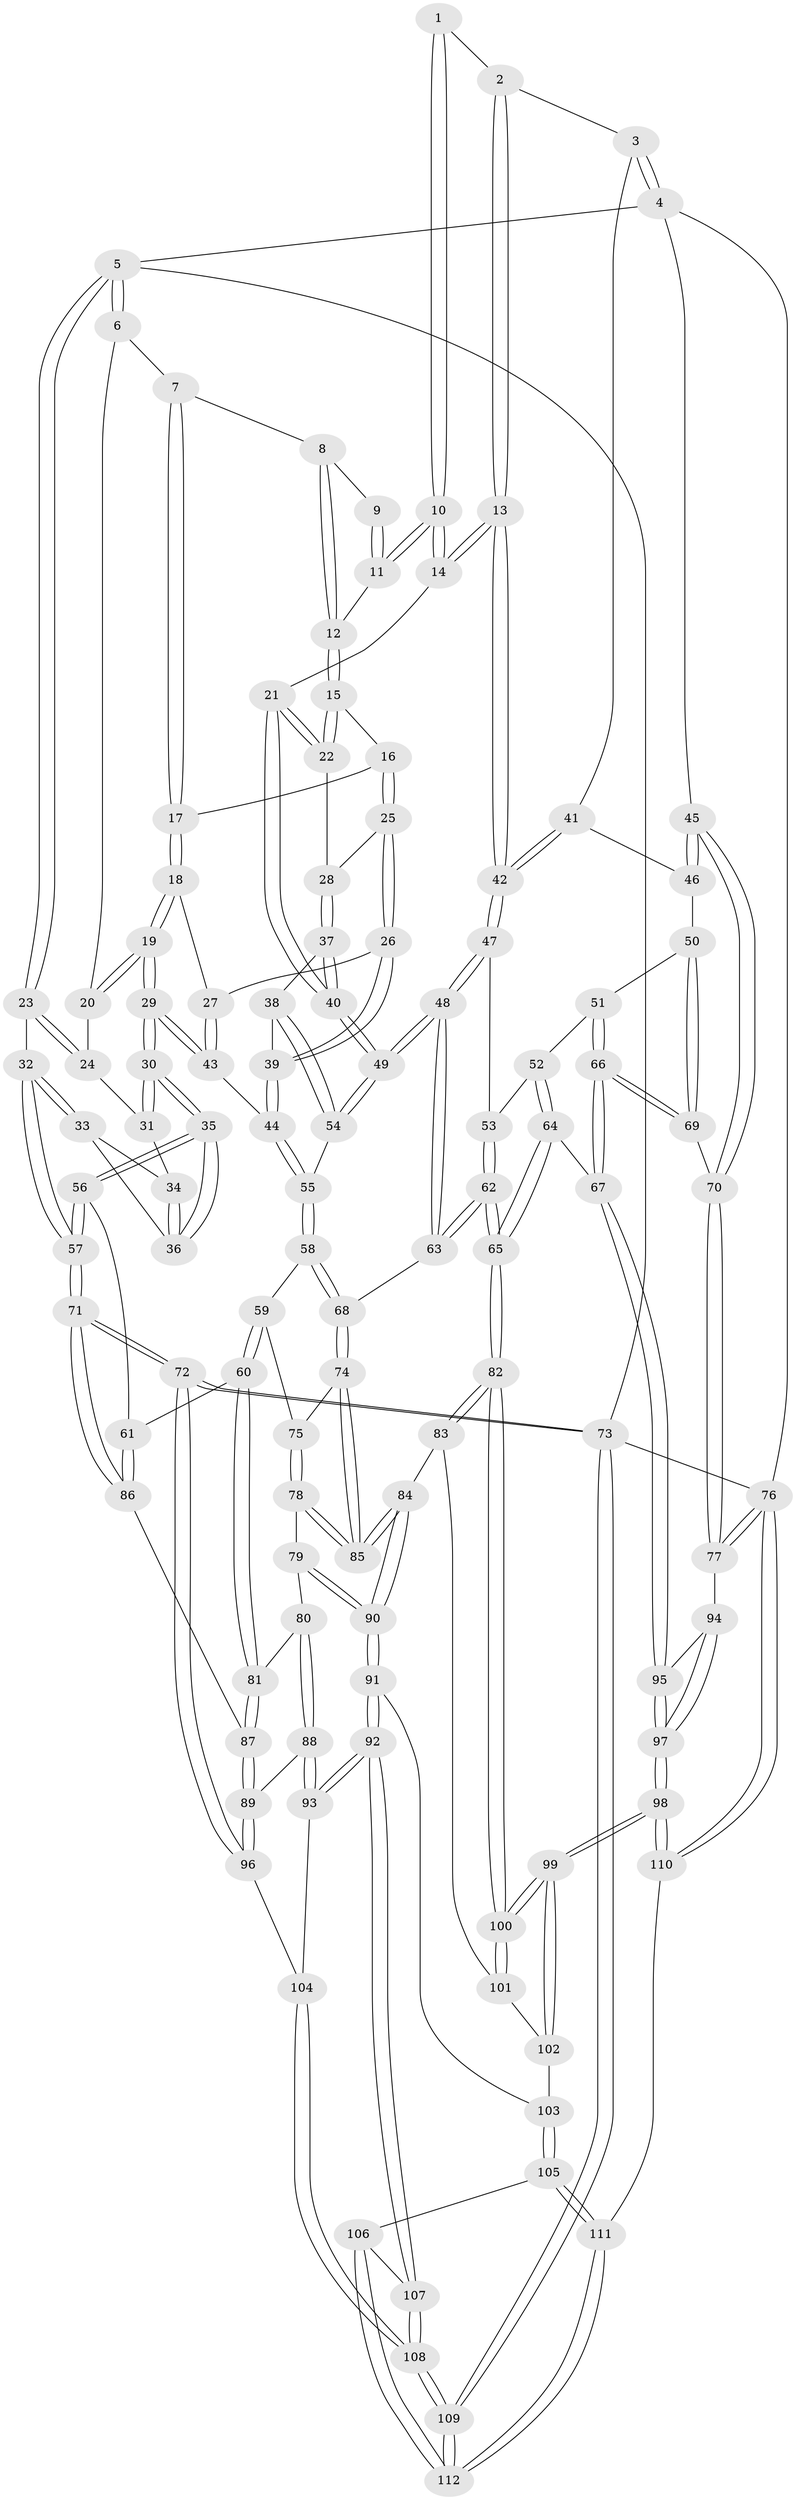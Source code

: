 // coarse degree distribution, {4: 0.4925373134328358, 5: 0.1791044776119403, 6: 0.16417910447761194, 2: 0.014925373134328358, 3: 0.14925373134328357}
// Generated by graph-tools (version 1.1) at 2025/24/03/03/25 07:24:34]
// undirected, 112 vertices, 277 edges
graph export_dot {
graph [start="1"]
  node [color=gray90,style=filled];
  1 [pos="+0.7283236044364213+0"];
  2 [pos="+1+0"];
  3 [pos="+1+0"];
  4 [pos="+1+0"];
  5 [pos="+0+0"];
  6 [pos="+0.30996909059646666+0"];
  7 [pos="+0.3351955292029362+0"];
  8 [pos="+0.5430972727853244+0"];
  9 [pos="+0.5549121810020937+0"];
  10 [pos="+0.6962719707450283+0.11640761697811473"];
  11 [pos="+0.6238656856935693+0.08919920974819534"];
  12 [pos="+0.564190283918702+0.1045226239332239"];
  13 [pos="+0.7529012085543761+0.1980605402408169"];
  14 [pos="+0.7354229098440126+0.19550134610578745"];
  15 [pos="+0.562959778157453+0.10585064108391977"];
  16 [pos="+0.5120289228576348+0.11933146746926024"];
  17 [pos="+0.4152445577315952+0.02748280422544758"];
  18 [pos="+0.3942533958225368+0.1921995250659177"];
  19 [pos="+0.32227192151682327+0.20936522693389883"];
  20 [pos="+0.22830003791136205+0.00971659032339589"];
  21 [pos="+0.7120446805909854+0.2084286498564426"];
  22 [pos="+0.6051904783342712+0.18758113375566246"];
  23 [pos="+0+0.09767182581219944"];
  24 [pos="+0.17993933009694332+0.06569406996882869"];
  25 [pos="+0.50346025874436+0.17457877575046732"];
  26 [pos="+0.4374561126141188+0.21356086689148288"];
  27 [pos="+0.42269811209442537+0.20911697596063764"];
  28 [pos="+0.5510654451820709+0.20741370745519083"];
  29 [pos="+0.2497391090543782+0.31545515452795225"];
  30 [pos="+0.24588519032779335+0.31720170373544904"];
  31 [pos="+0.17435454950091397+0.08604314200278174"];
  32 [pos="+0+0.22865256719997681"];
  33 [pos="+0+0.24499979490090673"];
  34 [pos="+0.14053000599024387+0.13287980395559243"];
  35 [pos="+0.20531202245665695+0.35259007017552435"];
  36 [pos="+0.15328582425627502+0.31674415572280706"];
  37 [pos="+0.5440857495317495+0.2737441244357204"];
  38 [pos="+0.5149719464613564+0.28521820221449395"];
  39 [pos="+0.4724678015884776+0.2780352093134322"];
  40 [pos="+0.6347077113974381+0.31558196115366605"];
  41 [pos="+0.8834507328602215+0.20061707415999544"];
  42 [pos="+0.7838404694561065+0.21394600442775227"];
  43 [pos="+0.3723532364802551+0.34165334811023707"];
  44 [pos="+0.4158547523288345+0.36326316931546804"];
  45 [pos="+1+0.2484443024341112"];
  46 [pos="+0.9355667528965431+0.24619702115852046"];
  47 [pos="+0.7994949250906394+0.3298111385707569"];
  48 [pos="+0.6331169261177292+0.4223200957795544"];
  49 [pos="+0.6309906623628696+0.4092937091240167"];
  50 [pos="+0.9360777818378672+0.3992007385559771"];
  51 [pos="+0.8700298992755658+0.4044111583613"];
  52 [pos="+0.8596101455418733+0.4016748191436238"];
  53 [pos="+0.8403789995488964+0.39476334104503424"];
  54 [pos="+0.5195008745348098+0.3395593880222872"];
  55 [pos="+0.4411544803693569+0.4096515638782999"];
  56 [pos="+0.19875960250538346+0.4031240784826315"];
  57 [pos="+0+0.3969223445264597"];
  58 [pos="+0.4465282611118544+0.43170566292251034"];
  59 [pos="+0.30532580684660154+0.48088296113004364"];
  60 [pos="+0.20993564230525563+0.4675015391838511"];
  61 [pos="+0.20243340490400777+0.4586513865410873"];
  62 [pos="+0.6842862589180573+0.5116347211141153"];
  63 [pos="+0.6303727861525479+0.44839301211271015"];
  64 [pos="+0.766574360263221+0.6163502516419661"];
  65 [pos="+0.716094899522627+0.6137380566489978"];
  66 [pos="+0.8472197625217582+0.6196821884691441"];
  67 [pos="+0.843432938190302+0.624436966515265"];
  68 [pos="+0.48892537267242553+0.4735337550679013"];
  69 [pos="+1+0.4622122635777515"];
  70 [pos="+1+0.4697374366226786"];
  71 [pos="+0+0.6119602295645901"];
  72 [pos="+0+0.6804266986421666"];
  73 [pos="+0+1"];
  74 [pos="+0.48501852276820373+0.48630305200576246"];
  75 [pos="+0.35842810883014825+0.5361723838766941"];
  76 [pos="+1+1"];
  77 [pos="+1+0.7471060152302285"];
  78 [pos="+0.3651084952021127+0.5565463058348425"];
  79 [pos="+0.3035693039600054+0.6147669758639089"];
  80 [pos="+0.2844168681242063+0.6038624847347623"];
  81 [pos="+0.2173969252627243+0.5090049894937098"];
  82 [pos="+0.7003882572505797+0.6333851184287442"];
  83 [pos="+0.5817362297676995+0.6605749595463742"];
  84 [pos="+0.46859593668694227+0.6466459769202197"];
  85 [pos="+0.4657164864935945+0.6285421554235423"];
  86 [pos="+0+0.5800617967756827"];
  87 [pos="+0.16398383866305416+0.6587649542371118"];
  88 [pos="+0.1961062982566829+0.7166444393495526"];
  89 [pos="+0.18037679506919058+0.7002535824945004"];
  90 [pos="+0.3953494740224025+0.726680853373661"];
  91 [pos="+0.38627265257752463+0.7540295374900158"];
  92 [pos="+0.32081403084102167+0.7990989015739411"];
  93 [pos="+0.21134298491000925+0.7465482625607818"];
  94 [pos="+1+0.7472992557705479"];
  95 [pos="+0.8868780251919812+0.6749860387262783"];
  96 [pos="+0+0.7460167622167884"];
  97 [pos="+0.8068452492448035+0.9399146416890286"];
  98 [pos="+0.7210899016333365+1"];
  99 [pos="+0.7163465180051641+1"];
  100 [pos="+0.7052123343451765+0.8987664697987938"];
  101 [pos="+0.5700755506755061+0.7390579787527631"];
  102 [pos="+0.5252621518341285+0.84405999531126"];
  103 [pos="+0.4696178305005771+0.8146748166931888"];
  104 [pos="+0.09257448855346623+0.8363451313437164"];
  105 [pos="+0.42791429906559525+0.9358672597069159"];
  106 [pos="+0.3967520090749464+0.9115549919393776"];
  107 [pos="+0.319095352338891+0.8074978518745152"];
  108 [pos="+0.17393849112766385+1"];
  109 [pos="+0.15781263017448996+1"];
  110 [pos="+0.7226172434318793+1"];
  111 [pos="+0.5622818487551503+1"];
  112 [pos="+0.22496995565821282+1"];
  1 -- 2;
  1 -- 10;
  1 -- 10;
  2 -- 3;
  2 -- 13;
  2 -- 13;
  3 -- 4;
  3 -- 4;
  3 -- 41;
  4 -- 5;
  4 -- 45;
  4 -- 76;
  5 -- 6;
  5 -- 6;
  5 -- 23;
  5 -- 23;
  5 -- 73;
  6 -- 7;
  6 -- 20;
  7 -- 8;
  7 -- 17;
  7 -- 17;
  8 -- 9;
  8 -- 12;
  8 -- 12;
  9 -- 11;
  9 -- 11;
  10 -- 11;
  10 -- 11;
  10 -- 14;
  10 -- 14;
  11 -- 12;
  12 -- 15;
  12 -- 15;
  13 -- 14;
  13 -- 14;
  13 -- 42;
  13 -- 42;
  14 -- 21;
  15 -- 16;
  15 -- 22;
  15 -- 22;
  16 -- 17;
  16 -- 25;
  16 -- 25;
  17 -- 18;
  17 -- 18;
  18 -- 19;
  18 -- 19;
  18 -- 27;
  19 -- 20;
  19 -- 20;
  19 -- 29;
  19 -- 29;
  20 -- 24;
  21 -- 22;
  21 -- 22;
  21 -- 40;
  21 -- 40;
  22 -- 28;
  23 -- 24;
  23 -- 24;
  23 -- 32;
  24 -- 31;
  25 -- 26;
  25 -- 26;
  25 -- 28;
  26 -- 27;
  26 -- 39;
  26 -- 39;
  27 -- 43;
  27 -- 43;
  28 -- 37;
  28 -- 37;
  29 -- 30;
  29 -- 30;
  29 -- 43;
  29 -- 43;
  30 -- 31;
  30 -- 31;
  30 -- 35;
  30 -- 35;
  31 -- 34;
  32 -- 33;
  32 -- 33;
  32 -- 57;
  32 -- 57;
  33 -- 34;
  33 -- 36;
  34 -- 36;
  34 -- 36;
  35 -- 36;
  35 -- 36;
  35 -- 56;
  35 -- 56;
  37 -- 38;
  37 -- 40;
  37 -- 40;
  38 -- 39;
  38 -- 54;
  38 -- 54;
  39 -- 44;
  39 -- 44;
  40 -- 49;
  40 -- 49;
  41 -- 42;
  41 -- 42;
  41 -- 46;
  42 -- 47;
  42 -- 47;
  43 -- 44;
  44 -- 55;
  44 -- 55;
  45 -- 46;
  45 -- 46;
  45 -- 70;
  45 -- 70;
  46 -- 50;
  47 -- 48;
  47 -- 48;
  47 -- 53;
  48 -- 49;
  48 -- 49;
  48 -- 63;
  48 -- 63;
  49 -- 54;
  49 -- 54;
  50 -- 51;
  50 -- 69;
  50 -- 69;
  51 -- 52;
  51 -- 66;
  51 -- 66;
  52 -- 53;
  52 -- 64;
  52 -- 64;
  53 -- 62;
  53 -- 62;
  54 -- 55;
  55 -- 58;
  55 -- 58;
  56 -- 57;
  56 -- 57;
  56 -- 61;
  57 -- 71;
  57 -- 71;
  58 -- 59;
  58 -- 68;
  58 -- 68;
  59 -- 60;
  59 -- 60;
  59 -- 75;
  60 -- 61;
  60 -- 81;
  60 -- 81;
  61 -- 86;
  61 -- 86;
  62 -- 63;
  62 -- 63;
  62 -- 65;
  62 -- 65;
  63 -- 68;
  64 -- 65;
  64 -- 65;
  64 -- 67;
  65 -- 82;
  65 -- 82;
  66 -- 67;
  66 -- 67;
  66 -- 69;
  66 -- 69;
  67 -- 95;
  67 -- 95;
  68 -- 74;
  68 -- 74;
  69 -- 70;
  70 -- 77;
  70 -- 77;
  71 -- 72;
  71 -- 72;
  71 -- 86;
  71 -- 86;
  72 -- 73;
  72 -- 73;
  72 -- 96;
  72 -- 96;
  73 -- 109;
  73 -- 109;
  73 -- 76;
  74 -- 75;
  74 -- 85;
  74 -- 85;
  75 -- 78;
  75 -- 78;
  76 -- 77;
  76 -- 77;
  76 -- 110;
  76 -- 110;
  77 -- 94;
  78 -- 79;
  78 -- 85;
  78 -- 85;
  79 -- 80;
  79 -- 90;
  79 -- 90;
  80 -- 81;
  80 -- 88;
  80 -- 88;
  81 -- 87;
  81 -- 87;
  82 -- 83;
  82 -- 83;
  82 -- 100;
  82 -- 100;
  83 -- 84;
  83 -- 101;
  84 -- 85;
  84 -- 85;
  84 -- 90;
  84 -- 90;
  86 -- 87;
  87 -- 89;
  87 -- 89;
  88 -- 89;
  88 -- 93;
  88 -- 93;
  89 -- 96;
  89 -- 96;
  90 -- 91;
  90 -- 91;
  91 -- 92;
  91 -- 92;
  91 -- 103;
  92 -- 93;
  92 -- 93;
  92 -- 107;
  92 -- 107;
  93 -- 104;
  94 -- 95;
  94 -- 97;
  94 -- 97;
  95 -- 97;
  95 -- 97;
  96 -- 104;
  97 -- 98;
  97 -- 98;
  98 -- 99;
  98 -- 99;
  98 -- 110;
  98 -- 110;
  99 -- 100;
  99 -- 100;
  99 -- 102;
  99 -- 102;
  100 -- 101;
  100 -- 101;
  101 -- 102;
  102 -- 103;
  103 -- 105;
  103 -- 105;
  104 -- 108;
  104 -- 108;
  105 -- 106;
  105 -- 111;
  105 -- 111;
  106 -- 107;
  106 -- 112;
  106 -- 112;
  107 -- 108;
  107 -- 108;
  108 -- 109;
  108 -- 109;
  109 -- 112;
  109 -- 112;
  110 -- 111;
  111 -- 112;
  111 -- 112;
}
